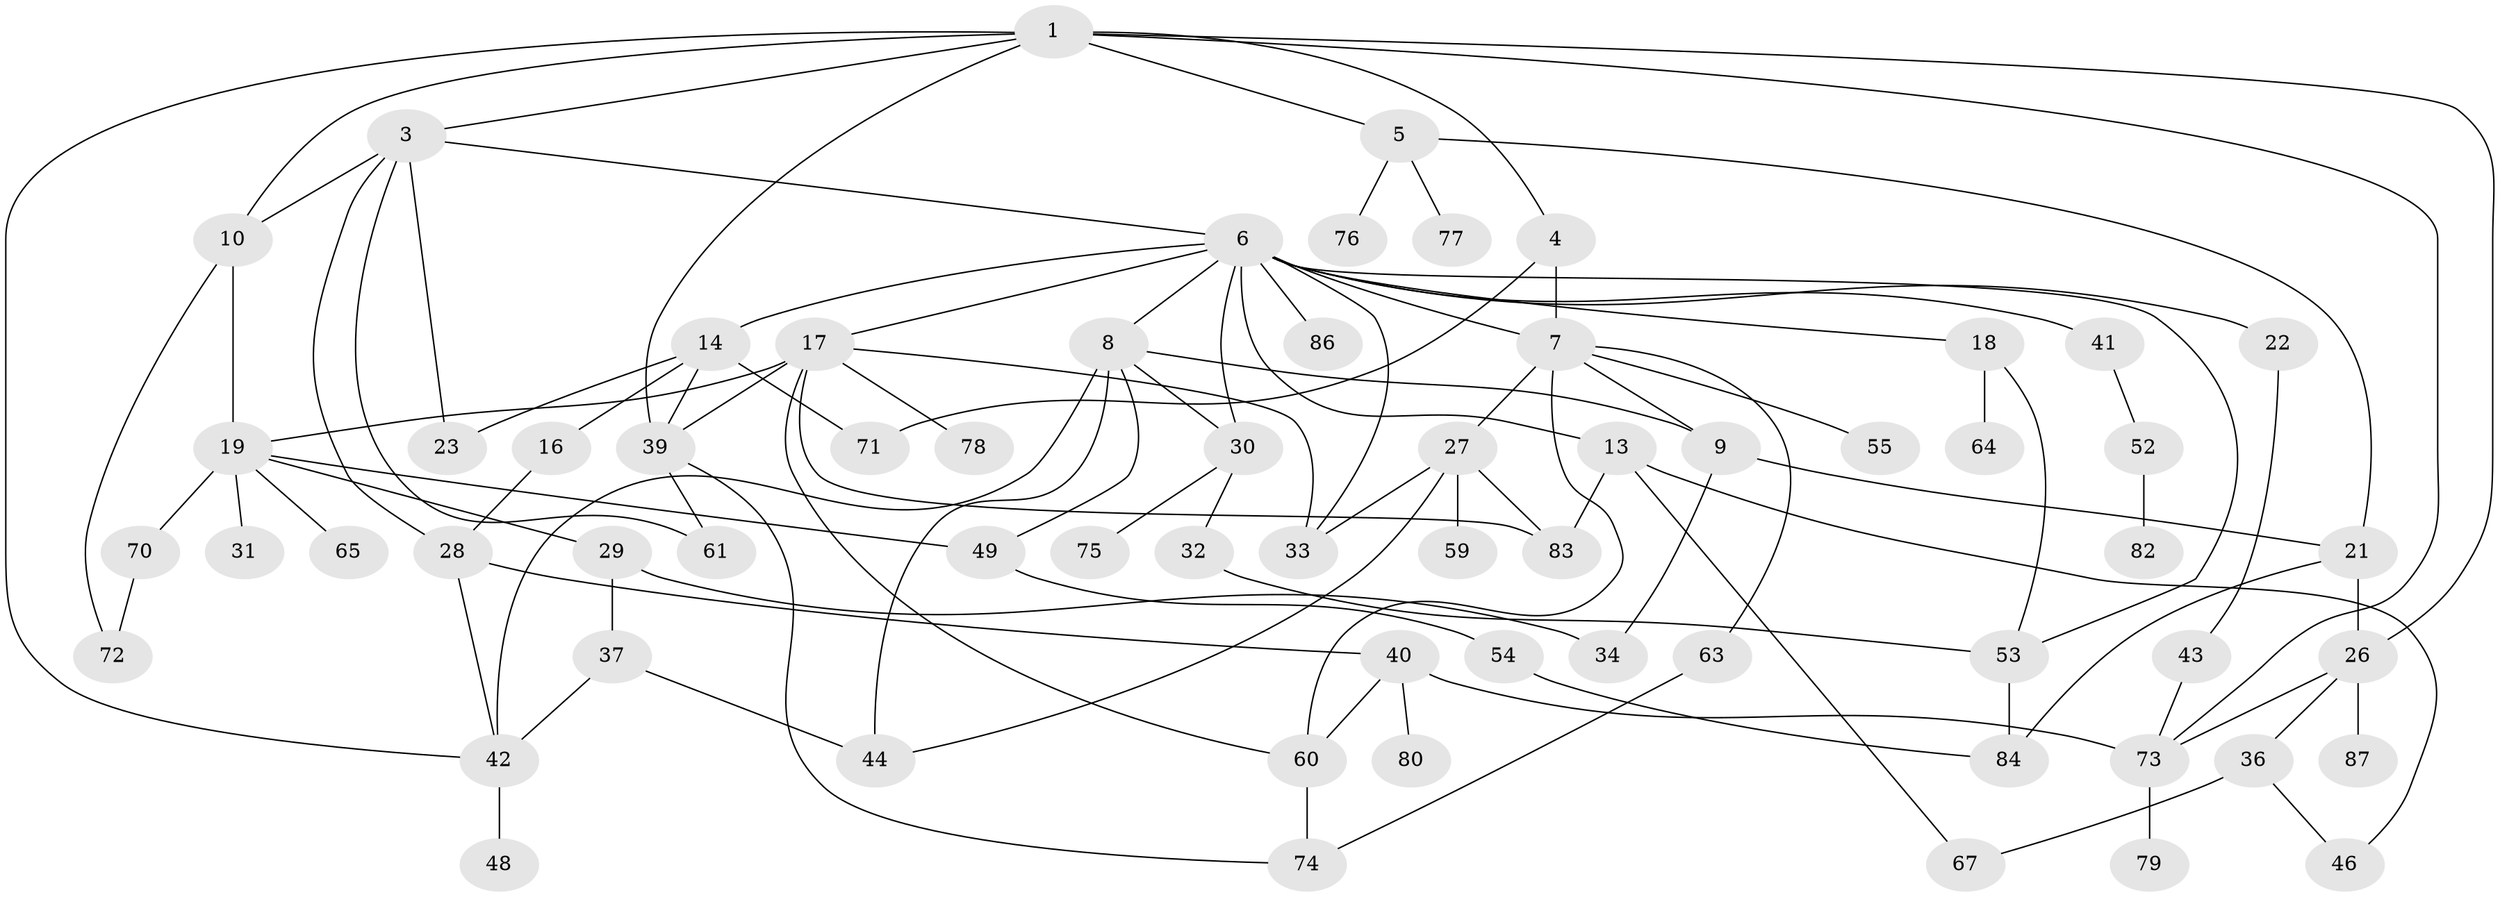// original degree distribution, {4: 0.15053763440860216, 6: 0.053763440860215055, 3: 0.22580645161290322, 7: 0.010752688172043012, 5: 0.06451612903225806, 2: 0.3010752688172043, 1: 0.1935483870967742}
// Generated by graph-tools (version 1.1) at 2025/17/03/04/25 18:17:01]
// undirected, 65 vertices, 102 edges
graph export_dot {
graph [start="1"]
  node [color=gray90,style=filled];
  1 [super="+2"];
  3 [super="+25"];
  4;
  5;
  6 [super="+12"];
  7 [super="+11"];
  8 [super="+58"];
  9;
  10 [super="+50"];
  13 [super="+35"];
  14;
  16;
  17 [super="+24+38"];
  18;
  19 [super="+20"];
  21 [super="+81"];
  22;
  23;
  26 [super="+66"];
  27 [super="+88+45"];
  28;
  29;
  30 [super="+69"];
  31;
  32;
  33;
  34;
  36;
  37;
  39;
  40 [super="+92+47"];
  41;
  42 [super="+56"];
  43;
  44;
  46;
  48;
  49 [super="+68"];
  52;
  53 [super="+62"];
  54;
  55;
  59;
  60 [super="+90"];
  61;
  63;
  64;
  65;
  67;
  70;
  71;
  72;
  73;
  74;
  75;
  76;
  77;
  78;
  79;
  80;
  82;
  83;
  84;
  86;
  87;
  1 -- 4;
  1 -- 42;
  1 -- 73;
  1 -- 3;
  1 -- 26;
  1 -- 5;
  1 -- 39;
  1 -- 10;
  3 -- 6;
  3 -- 61;
  3 -- 28;
  3 -- 23;
  3 -- 10;
  4 -- 7;
  4 -- 71;
  5 -- 76;
  5 -- 77;
  5 -- 21;
  6 -- 8;
  6 -- 13;
  6 -- 18;
  6 -- 22;
  6 -- 41;
  6 -- 33;
  6 -- 7;
  6 -- 14;
  6 -- 17;
  6 -- 53;
  6 -- 86;
  6 -- 30;
  7 -- 9;
  7 -- 27;
  7 -- 55;
  7 -- 60;
  7 -- 63;
  8 -- 30;
  8 -- 44;
  8 -- 49;
  8 -- 9;
  8 -- 42;
  9 -- 21;
  9 -- 34;
  10 -- 72;
  10 -- 19;
  13 -- 67;
  13 -- 83;
  13 -- 46;
  14 -- 16;
  14 -- 23;
  14 -- 39;
  14 -- 71;
  16 -- 28;
  17 -- 19;
  17 -- 78;
  17 -- 60;
  17 -- 83;
  17 -- 39;
  17 -- 33;
  18 -- 53;
  18 -- 64;
  19 -- 31;
  19 -- 65;
  19 -- 29;
  19 -- 70;
  19 -- 49;
  21 -- 84;
  21 -- 26;
  22 -- 43;
  26 -- 36;
  26 -- 73;
  26 -- 87;
  27 -- 83;
  27 -- 33;
  27 -- 44;
  27 -- 59;
  28 -- 40;
  28 -- 42;
  29 -- 34;
  29 -- 37;
  30 -- 32;
  30 -- 75;
  32 -- 53;
  36 -- 46;
  36 -- 67;
  37 -- 44;
  37 -- 42;
  39 -- 74;
  39 -- 61;
  40 -- 73;
  40 -- 80;
  40 -- 60;
  41 -- 52;
  42 -- 48;
  43 -- 73;
  49 -- 54;
  52 -- 82;
  53 -- 84;
  54 -- 84;
  60 -- 74;
  63 -- 74;
  70 -- 72;
  73 -- 79;
}
